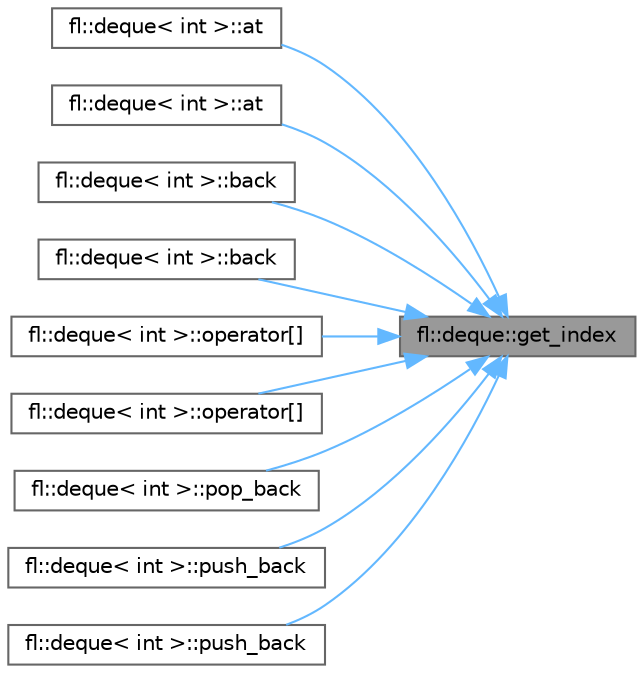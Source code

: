 digraph "fl::deque::get_index"
{
 // INTERACTIVE_SVG=YES
 // LATEX_PDF_SIZE
  bgcolor="transparent";
  edge [fontname=Helvetica,fontsize=10,labelfontname=Helvetica,labelfontsize=10];
  node [fontname=Helvetica,fontsize=10,shape=box,height=0.2,width=0.4];
  rankdir="RL";
  Node1 [id="Node000001",label="fl::deque::get_index",height=0.2,width=0.4,color="gray40", fillcolor="grey60", style="filled", fontcolor="black",tooltip=" "];
  Node1 -> Node2 [id="edge1_Node000001_Node000002",dir="back",color="steelblue1",style="solid",tooltip=" "];
  Node2 [id="Node000002",label="fl::deque\< int \>::at",height=0.2,width=0.4,color="grey40", fillcolor="white", style="filled",URL="$dc/dfe/classfl_1_1deque_a5e6fbe47f5b6638def65b84e9381cba9.html#a5e6fbe47f5b6638def65b84e9381cba9",tooltip=" "];
  Node1 -> Node3 [id="edge2_Node000001_Node000003",dir="back",color="steelblue1",style="solid",tooltip=" "];
  Node3 [id="Node000003",label="fl::deque\< int \>::at",height=0.2,width=0.4,color="grey40", fillcolor="white", style="filled",URL="$dc/dfe/classfl_1_1deque_ac34e24b2362c34310598cff781df69f7.html#ac34e24b2362c34310598cff781df69f7",tooltip=" "];
  Node1 -> Node4 [id="edge3_Node000001_Node000004",dir="back",color="steelblue1",style="solid",tooltip=" "];
  Node4 [id="Node000004",label="fl::deque\< int \>::back",height=0.2,width=0.4,color="grey40", fillcolor="white", style="filled",URL="$dc/dfe/classfl_1_1deque_a9186c0f3d85ba54b116d83b263fa6608.html#a9186c0f3d85ba54b116d83b263fa6608",tooltip=" "];
  Node1 -> Node5 [id="edge4_Node000001_Node000005",dir="back",color="steelblue1",style="solid",tooltip=" "];
  Node5 [id="Node000005",label="fl::deque\< int \>::back",height=0.2,width=0.4,color="grey40", fillcolor="white", style="filled",URL="$dc/dfe/classfl_1_1deque_a7ee09406b19f270546d50d14a6387ec9.html#a7ee09406b19f270546d50d14a6387ec9",tooltip=" "];
  Node1 -> Node6 [id="edge5_Node000001_Node000006",dir="back",color="steelblue1",style="solid",tooltip=" "];
  Node6 [id="Node000006",label="fl::deque\< int \>::operator[]",height=0.2,width=0.4,color="grey40", fillcolor="white", style="filled",URL="$dc/dfe/classfl_1_1deque_ad5ede2e32ceebfb254a7ea07629e1799.html#ad5ede2e32ceebfb254a7ea07629e1799",tooltip=" "];
  Node1 -> Node7 [id="edge6_Node000001_Node000007",dir="back",color="steelblue1",style="solid",tooltip=" "];
  Node7 [id="Node000007",label="fl::deque\< int \>::operator[]",height=0.2,width=0.4,color="grey40", fillcolor="white", style="filled",URL="$dc/dfe/classfl_1_1deque_a5782d192c99b9acd5e20b2424f6a09dd.html#a5782d192c99b9acd5e20b2424f6a09dd",tooltip=" "];
  Node1 -> Node8 [id="edge7_Node000001_Node000008",dir="back",color="steelblue1",style="solid",tooltip=" "];
  Node8 [id="Node000008",label="fl::deque\< int \>::pop_back",height=0.2,width=0.4,color="grey40", fillcolor="white", style="filled",URL="$dc/dfe/classfl_1_1deque_ab1e8344146c1e4c1a359983bda63c7b8.html#ab1e8344146c1e4c1a359983bda63c7b8",tooltip=" "];
  Node1 -> Node9 [id="edge8_Node000001_Node000009",dir="back",color="steelblue1",style="solid",tooltip=" "];
  Node9 [id="Node000009",label="fl::deque\< int \>::push_back",height=0.2,width=0.4,color="grey40", fillcolor="white", style="filled",URL="$dc/dfe/classfl_1_1deque_af6888e269ca81300d29474678619aa1a.html#af6888e269ca81300d29474678619aa1a",tooltip=" "];
  Node1 -> Node10 [id="edge9_Node000001_Node000010",dir="back",color="steelblue1",style="solid",tooltip=" "];
  Node10 [id="Node000010",label="fl::deque\< int \>::push_back",height=0.2,width=0.4,color="grey40", fillcolor="white", style="filled",URL="$dc/dfe/classfl_1_1deque_ab2bca074e5173f87f5b947af86f42c87.html#ab2bca074e5173f87f5b947af86f42c87",tooltip=" "];
}
